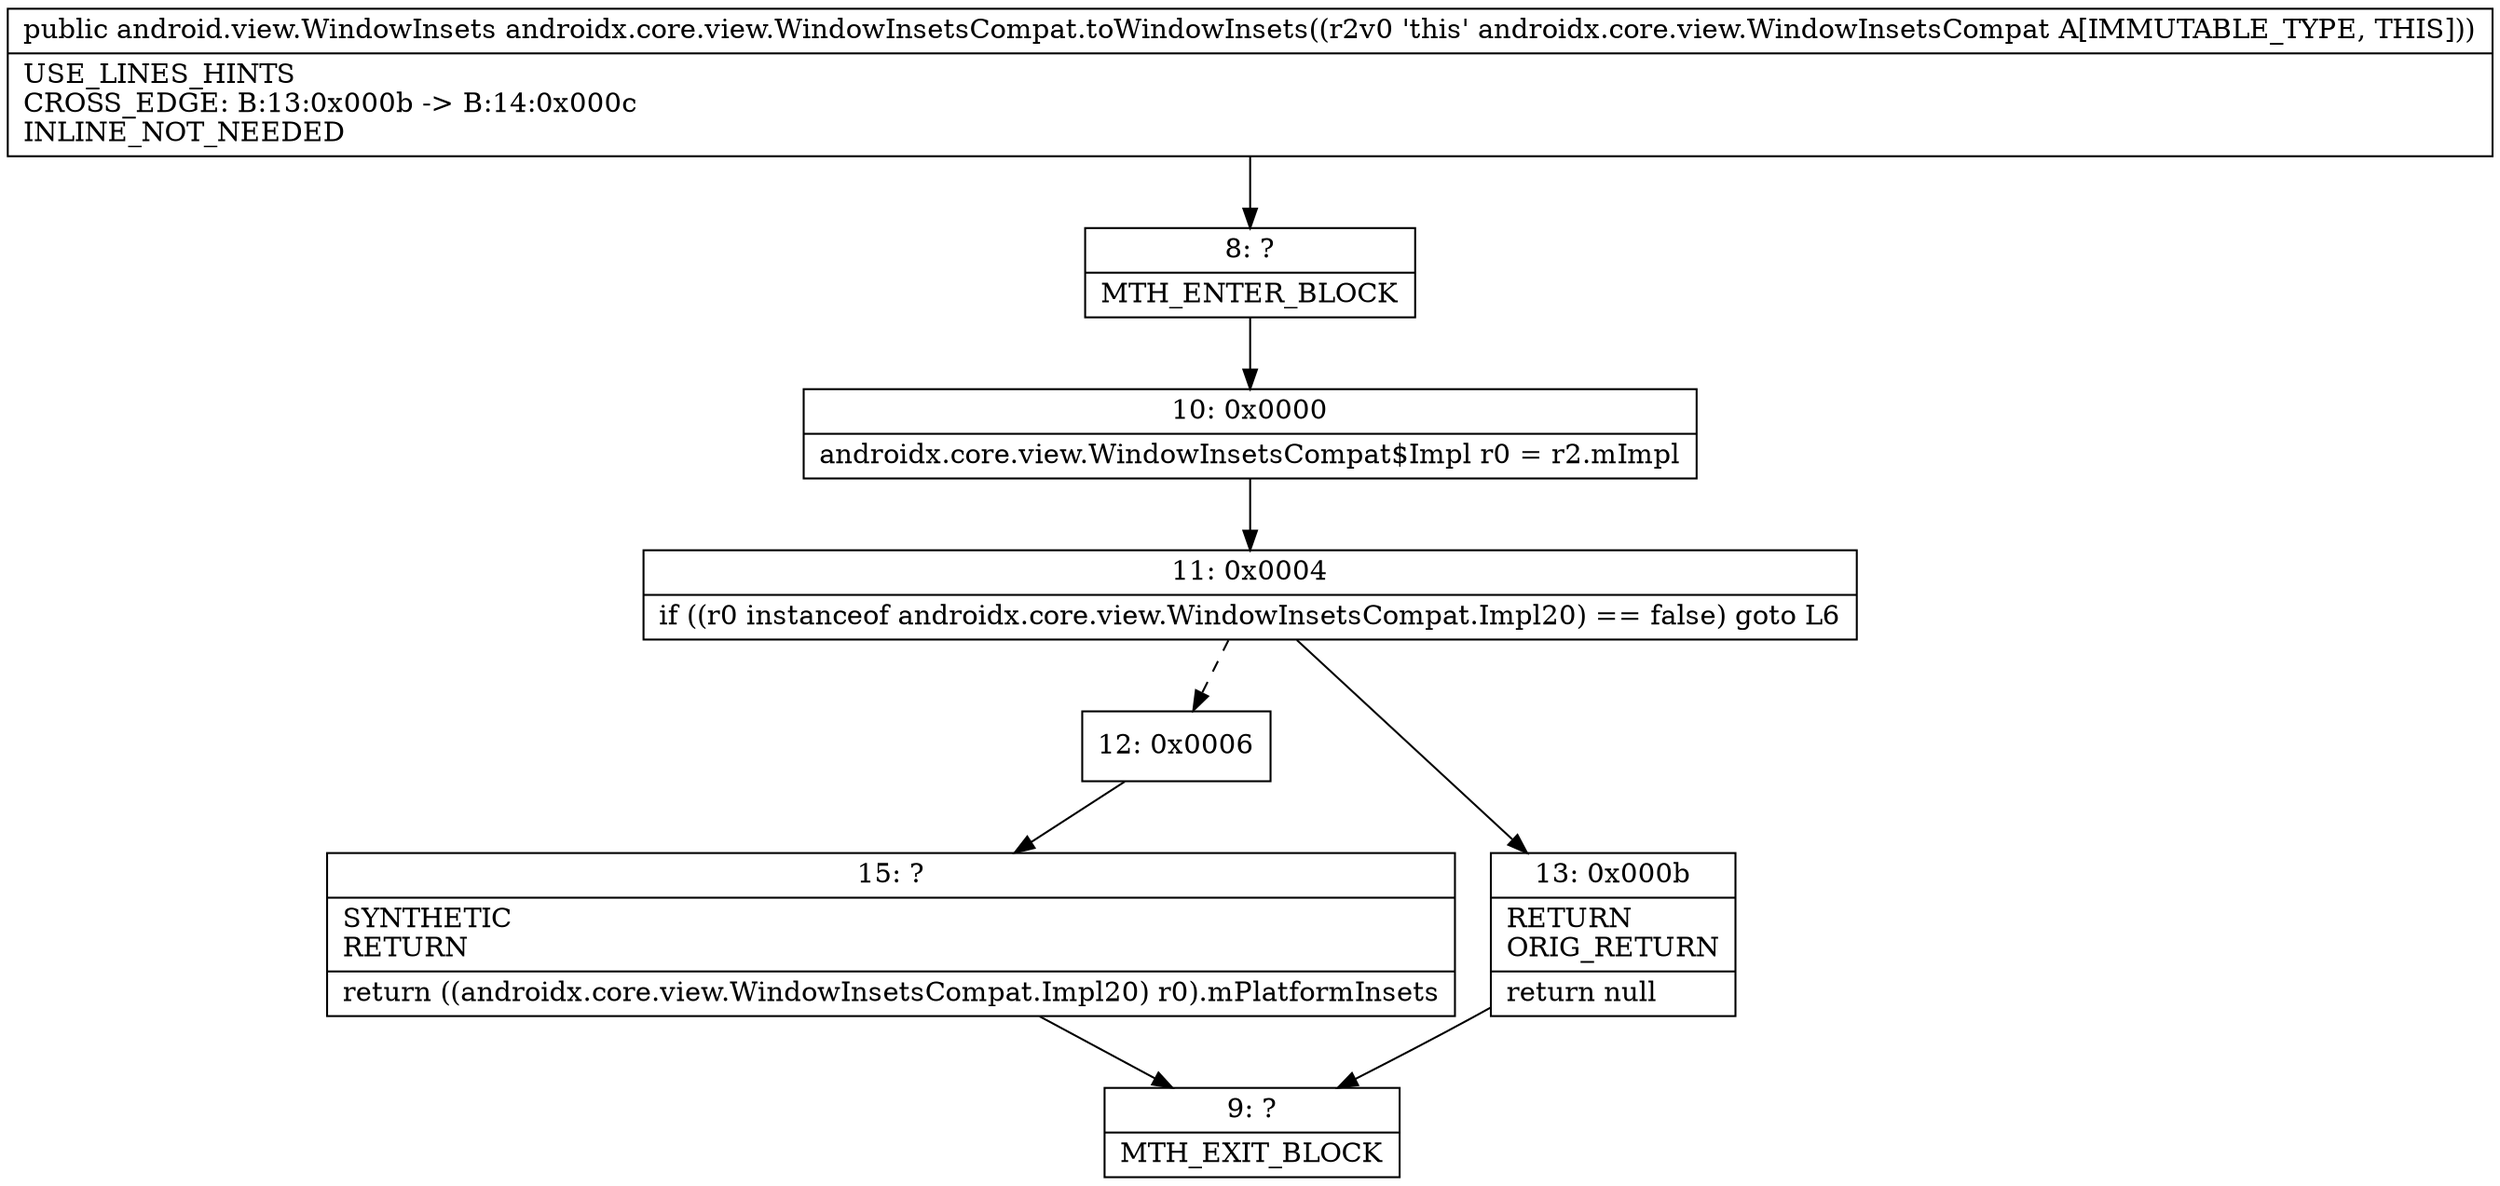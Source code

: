 digraph "CFG forandroidx.core.view.WindowInsetsCompat.toWindowInsets()Landroid\/view\/WindowInsets;" {
Node_8 [shape=record,label="{8\:\ ?|MTH_ENTER_BLOCK\l}"];
Node_10 [shape=record,label="{10\:\ 0x0000|androidx.core.view.WindowInsetsCompat$Impl r0 = r2.mImpl\l}"];
Node_11 [shape=record,label="{11\:\ 0x0004|if ((r0 instanceof androidx.core.view.WindowInsetsCompat.Impl20) == false) goto L6\l}"];
Node_12 [shape=record,label="{12\:\ 0x0006}"];
Node_15 [shape=record,label="{15\:\ ?|SYNTHETIC\lRETURN\l|return ((androidx.core.view.WindowInsetsCompat.Impl20) r0).mPlatformInsets\l}"];
Node_9 [shape=record,label="{9\:\ ?|MTH_EXIT_BLOCK\l}"];
Node_13 [shape=record,label="{13\:\ 0x000b|RETURN\lORIG_RETURN\l|return null\l}"];
MethodNode[shape=record,label="{public android.view.WindowInsets androidx.core.view.WindowInsetsCompat.toWindowInsets((r2v0 'this' androidx.core.view.WindowInsetsCompat A[IMMUTABLE_TYPE, THIS]))  | USE_LINES_HINTS\lCROSS_EDGE: B:13:0x000b \-\> B:14:0x000c\lINLINE_NOT_NEEDED\l}"];
MethodNode -> Node_8;Node_8 -> Node_10;
Node_10 -> Node_11;
Node_11 -> Node_12[style=dashed];
Node_11 -> Node_13;
Node_12 -> Node_15;
Node_15 -> Node_9;
Node_13 -> Node_9;
}

